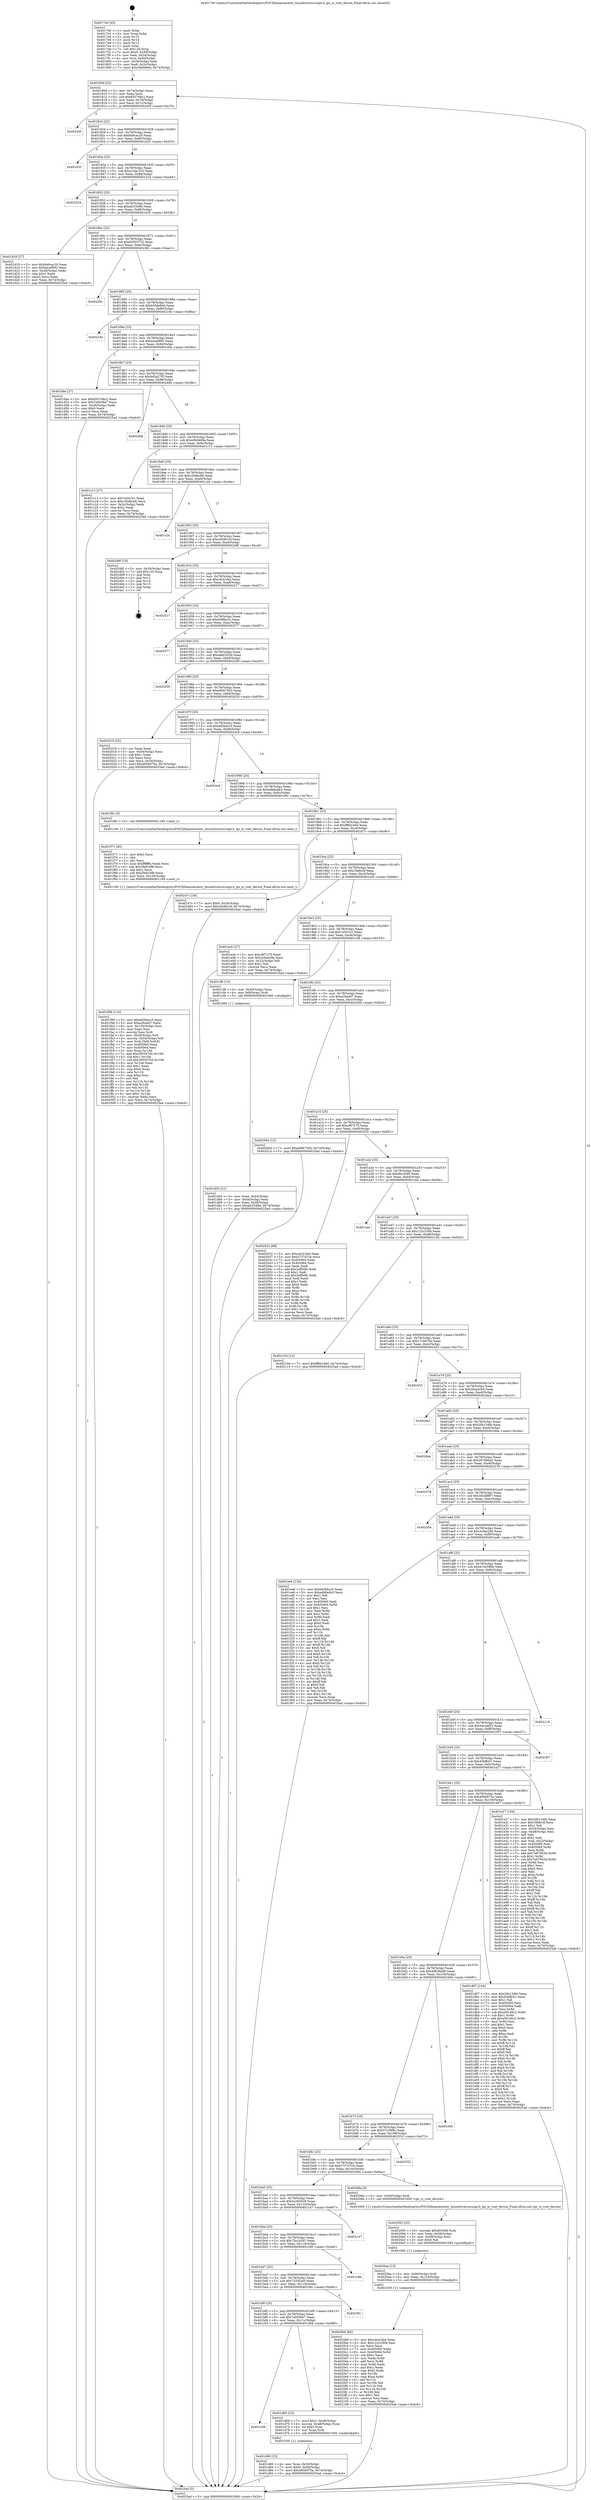 digraph "0x4017e0" {
  label = "0x4017e0 (/mnt/c/Users/mathe/Desktop/tcc/POCII/binaries/extr_linuxdriversscsiipr.h_ipr_is_vset_device_Final-ollvm.out::main(0))"
  labelloc = "t"
  node[shape=record]

  Entry [label="",width=0.3,height=0.3,shape=circle,fillcolor=black,style=filled]
  "0x40180d" [label="{
     0x40180d [23]\l
     | [instrs]\l
     &nbsp;&nbsp;0x40180d \<+3\>: mov -0x74(%rbp),%eax\l
     &nbsp;&nbsp;0x401810 \<+2\>: mov %eax,%ecx\l
     &nbsp;&nbsp;0x401812 \<+6\>: sub $0x855766c2,%ecx\l
     &nbsp;&nbsp;0x401818 \<+3\>: mov %eax,-0x78(%rbp)\l
     &nbsp;&nbsp;0x40181b \<+3\>: mov %ecx,-0x7c(%rbp)\l
     &nbsp;&nbsp;0x40181e \<+6\>: je 000000000040245f \<main+0xc7f\>\l
  }"]
  "0x40245f" [label="{
     0x40245f\l
  }", style=dashed]
  "0x401824" [label="{
     0x401824 [22]\l
     | [instrs]\l
     &nbsp;&nbsp;0x401824 \<+5\>: jmp 0000000000401829 \<main+0x49\>\l
     &nbsp;&nbsp;0x401829 \<+3\>: mov -0x78(%rbp),%eax\l
     &nbsp;&nbsp;0x40182c \<+5\>: sub $0x8a9cac20,%eax\l
     &nbsp;&nbsp;0x401831 \<+3\>: mov %eax,-0x80(%rbp)\l
     &nbsp;&nbsp;0x401834 \<+6\>: je 0000000000401d33 \<main+0x553\>\l
  }"]
  Exit [label="",width=0.3,height=0.3,shape=circle,fillcolor=black,style=filled,peripheries=2]
  "0x401d33" [label="{
     0x401d33\l
  }", style=dashed]
  "0x40183a" [label="{
     0x40183a [25]\l
     | [instrs]\l
     &nbsp;&nbsp;0x40183a \<+5\>: jmp 000000000040183f \<main+0x5f\>\l
     &nbsp;&nbsp;0x40183f \<+3\>: mov -0x78(%rbp),%eax\l
     &nbsp;&nbsp;0x401842 \<+5\>: sub $0xa10ac310,%eax\l
     &nbsp;&nbsp;0x401847 \<+6\>: mov %eax,-0x84(%rbp)\l
     &nbsp;&nbsp;0x40184d \<+6\>: je 0000000000402224 \<main+0xa44\>\l
  }"]
  "0x4020b9" [label="{
     0x4020b9 [84]\l
     | [instrs]\l
     &nbsp;&nbsp;0x4020b9 \<+5\>: mov $0xcdc41fa4,%eax\l
     &nbsp;&nbsp;0x4020be \<+5\>: mov $0x122c330b,%esi\l
     &nbsp;&nbsp;0x4020c3 \<+2\>: xor %ecx,%ecx\l
     &nbsp;&nbsp;0x4020c5 \<+7\>: mov 0x405060,%edx\l
     &nbsp;&nbsp;0x4020cc \<+8\>: mov 0x405064,%r8d\l
     &nbsp;&nbsp;0x4020d4 \<+3\>: sub $0x1,%ecx\l
     &nbsp;&nbsp;0x4020d7 \<+3\>: mov %edx,%r9d\l
     &nbsp;&nbsp;0x4020da \<+3\>: add %ecx,%r9d\l
     &nbsp;&nbsp;0x4020dd \<+4\>: imul %r9d,%edx\l
     &nbsp;&nbsp;0x4020e1 \<+3\>: and $0x1,%edx\l
     &nbsp;&nbsp;0x4020e4 \<+3\>: cmp $0x0,%edx\l
     &nbsp;&nbsp;0x4020e7 \<+4\>: sete %r10b\l
     &nbsp;&nbsp;0x4020eb \<+4\>: cmp $0xa,%r8d\l
     &nbsp;&nbsp;0x4020ef \<+4\>: setl %r11b\l
     &nbsp;&nbsp;0x4020f3 \<+3\>: mov %r10b,%bl\l
     &nbsp;&nbsp;0x4020f6 \<+3\>: and %r11b,%bl\l
     &nbsp;&nbsp;0x4020f9 \<+3\>: xor %r11b,%r10b\l
     &nbsp;&nbsp;0x4020fc \<+3\>: or %r10b,%bl\l
     &nbsp;&nbsp;0x4020ff \<+3\>: test $0x1,%bl\l
     &nbsp;&nbsp;0x402102 \<+3\>: cmovne %esi,%eax\l
     &nbsp;&nbsp;0x402105 \<+3\>: mov %eax,-0x74(%rbp)\l
     &nbsp;&nbsp;0x402108 \<+5\>: jmp 00000000004025ad \<main+0xdcd\>\l
  }"]
  "0x402224" [label="{
     0x402224\l
  }", style=dashed]
  "0x401853" [label="{
     0x401853 [25]\l
     | [instrs]\l
     &nbsp;&nbsp;0x401853 \<+5\>: jmp 0000000000401858 \<main+0x78\>\l
     &nbsp;&nbsp;0x401858 \<+3\>: mov -0x78(%rbp),%eax\l
     &nbsp;&nbsp;0x40185b \<+5\>: sub $0xafc3348d,%eax\l
     &nbsp;&nbsp;0x401860 \<+6\>: mov %eax,-0x88(%rbp)\l
     &nbsp;&nbsp;0x401866 \<+6\>: je 0000000000401d18 \<main+0x538\>\l
  }"]
  "0x4020aa" [label="{
     0x4020aa [15]\l
     | [instrs]\l
     &nbsp;&nbsp;0x4020aa \<+4\>: mov -0x50(%rbp),%rdi\l
     &nbsp;&nbsp;0x4020ae \<+6\>: mov %eax,-0x124(%rbp)\l
     &nbsp;&nbsp;0x4020b4 \<+5\>: call 0000000000401030 \<free@plt\>\l
     | [calls]\l
     &nbsp;&nbsp;0x401030 \{1\} (unknown)\l
  }"]
  "0x401d18" [label="{
     0x401d18 [27]\l
     | [instrs]\l
     &nbsp;&nbsp;0x401d18 \<+5\>: mov $0x8a9cac20,%eax\l
     &nbsp;&nbsp;0x401d1d \<+5\>: mov $0xbacaf992,%ecx\l
     &nbsp;&nbsp;0x401d22 \<+3\>: mov -0x28(%rbp),%edx\l
     &nbsp;&nbsp;0x401d25 \<+3\>: cmp $0x1,%edx\l
     &nbsp;&nbsp;0x401d28 \<+3\>: cmovl %ecx,%eax\l
     &nbsp;&nbsp;0x401d2b \<+3\>: mov %eax,-0x74(%rbp)\l
     &nbsp;&nbsp;0x401d2e \<+5\>: jmp 00000000004025ad \<main+0xdcd\>\l
  }"]
  "0x40186c" [label="{
     0x40186c [25]\l
     | [instrs]\l
     &nbsp;&nbsp;0x40186c \<+5\>: jmp 0000000000401871 \<main+0x91\>\l
     &nbsp;&nbsp;0x401871 \<+3\>: mov -0x78(%rbp),%eax\l
     &nbsp;&nbsp;0x401874 \<+5\>: sub $0xb2633732,%eax\l
     &nbsp;&nbsp;0x401879 \<+6\>: mov %eax,-0x8c(%rbp)\l
     &nbsp;&nbsp;0x40187f \<+6\>: je 0000000000402281 \<main+0xaa1\>\l
  }"]
  "0x402093" [label="{
     0x402093 [23]\l
     | [instrs]\l
     &nbsp;&nbsp;0x402093 \<+10\>: movabs $0x4030d6,%rdi\l
     &nbsp;&nbsp;0x40209d \<+3\>: mov %eax,-0x58(%rbp)\l
     &nbsp;&nbsp;0x4020a0 \<+3\>: mov -0x58(%rbp),%esi\l
     &nbsp;&nbsp;0x4020a3 \<+2\>: mov $0x0,%al\l
     &nbsp;&nbsp;0x4020a5 \<+5\>: call 0000000000401040 \<printf@plt\>\l
     | [calls]\l
     &nbsp;&nbsp;0x401040 \{1\} (unknown)\l
  }"]
  "0x402281" [label="{
     0x402281\l
  }", style=dashed]
  "0x401885" [label="{
     0x401885 [25]\l
     | [instrs]\l
     &nbsp;&nbsp;0x401885 \<+5\>: jmp 000000000040188a \<main+0xaa\>\l
     &nbsp;&nbsp;0x40188a \<+3\>: mov -0x78(%rbp),%eax\l
     &nbsp;&nbsp;0x40188d \<+5\>: sub $0xb50de8d4,%eax\l
     &nbsp;&nbsp;0x401892 \<+6\>: mov %eax,-0x90(%rbp)\l
     &nbsp;&nbsp;0x401898 \<+6\>: je 000000000040219a \<main+0x9ba\>\l
  }"]
  "0x401f99" [label="{
     0x401f99 [116]\l
     | [instrs]\l
     &nbsp;&nbsp;0x401f99 \<+5\>: mov $0xed3bbcc5,%ecx\l
     &nbsp;&nbsp;0x401f9e \<+5\>: mov $0xa26add7,%edx\l
     &nbsp;&nbsp;0x401fa3 \<+6\>: mov -0x120(%rbp),%esi\l
     &nbsp;&nbsp;0x401fa9 \<+3\>: imul %eax,%esi\l
     &nbsp;&nbsp;0x401fac \<+3\>: movslq %esi,%rdi\l
     &nbsp;&nbsp;0x401faf \<+4\>: mov -0x50(%rbp),%r8\l
     &nbsp;&nbsp;0x401fb3 \<+4\>: movslq -0x54(%rbp),%r9\l
     &nbsp;&nbsp;0x401fb7 \<+4\>: mov %rdi,(%r8,%r9,8)\l
     &nbsp;&nbsp;0x401fbb \<+7\>: mov 0x405060,%eax\l
     &nbsp;&nbsp;0x401fc2 \<+7\>: mov 0x405064,%esi\l
     &nbsp;&nbsp;0x401fc9 \<+3\>: mov %eax,%r10d\l
     &nbsp;&nbsp;0x401fcc \<+7\>: add $0x395547b5,%r10d\l
     &nbsp;&nbsp;0x401fd3 \<+4\>: sub $0x1,%r10d\l
     &nbsp;&nbsp;0x401fd7 \<+7\>: sub $0x395547b5,%r10d\l
     &nbsp;&nbsp;0x401fde \<+4\>: imul %r10d,%eax\l
     &nbsp;&nbsp;0x401fe2 \<+3\>: and $0x1,%eax\l
     &nbsp;&nbsp;0x401fe5 \<+3\>: cmp $0x0,%eax\l
     &nbsp;&nbsp;0x401fe8 \<+4\>: sete %r11b\l
     &nbsp;&nbsp;0x401fec \<+3\>: cmp $0xa,%esi\l
     &nbsp;&nbsp;0x401fef \<+3\>: setl %bl\l
     &nbsp;&nbsp;0x401ff2 \<+3\>: mov %r11b,%r14b\l
     &nbsp;&nbsp;0x401ff5 \<+3\>: and %bl,%r14b\l
     &nbsp;&nbsp;0x401ff8 \<+3\>: xor %bl,%r11b\l
     &nbsp;&nbsp;0x401ffb \<+3\>: or %r11b,%r14b\l
     &nbsp;&nbsp;0x401ffe \<+4\>: test $0x1,%r14b\l
     &nbsp;&nbsp;0x402002 \<+3\>: cmovne %edx,%ecx\l
     &nbsp;&nbsp;0x402005 \<+3\>: mov %ecx,-0x74(%rbp)\l
     &nbsp;&nbsp;0x402008 \<+5\>: jmp 00000000004025ad \<main+0xdcd\>\l
  }"]
  "0x40219a" [label="{
     0x40219a\l
  }", style=dashed]
  "0x40189e" [label="{
     0x40189e [25]\l
     | [instrs]\l
     &nbsp;&nbsp;0x40189e \<+5\>: jmp 00000000004018a3 \<main+0xc3\>\l
     &nbsp;&nbsp;0x4018a3 \<+3\>: mov -0x78(%rbp),%eax\l
     &nbsp;&nbsp;0x4018a6 \<+5\>: sub $0xbacaf992,%eax\l
     &nbsp;&nbsp;0x4018ab \<+6\>: mov %eax,-0x94(%rbp)\l
     &nbsp;&nbsp;0x4018b1 \<+6\>: je 0000000000401d4e \<main+0x56e\>\l
  }"]
  "0x401f71" [label="{
     0x401f71 [40]\l
     | [instrs]\l
     &nbsp;&nbsp;0x401f71 \<+5\>: mov $0x2,%ecx\l
     &nbsp;&nbsp;0x401f76 \<+1\>: cltd\l
     &nbsp;&nbsp;0x401f77 \<+2\>: idiv %ecx\l
     &nbsp;&nbsp;0x401f79 \<+6\>: imul $0xfffffffe,%edx,%ecx\l
     &nbsp;&nbsp;0x401f7f \<+6\>: add $0x2fe816f8,%ecx\l
     &nbsp;&nbsp;0x401f85 \<+3\>: add $0x1,%ecx\l
     &nbsp;&nbsp;0x401f88 \<+6\>: sub $0x2fe816f8,%ecx\l
     &nbsp;&nbsp;0x401f8e \<+6\>: mov %ecx,-0x120(%rbp)\l
     &nbsp;&nbsp;0x401f94 \<+5\>: call 0000000000401160 \<next_i\>\l
     | [calls]\l
     &nbsp;&nbsp;0x401160 \{1\} (/mnt/c/Users/mathe/Desktop/tcc/POCII/binaries/extr_linuxdriversscsiipr.h_ipr_is_vset_device_Final-ollvm.out::next_i)\l
  }"]
  "0x401d4e" [label="{
     0x401d4e [27]\l
     | [instrs]\l
     &nbsp;&nbsp;0x401d4e \<+5\>: mov $0x855766c2,%eax\l
     &nbsp;&nbsp;0x401d53 \<+5\>: mov $0x7a0058e7,%ecx\l
     &nbsp;&nbsp;0x401d58 \<+3\>: mov -0x28(%rbp),%edx\l
     &nbsp;&nbsp;0x401d5b \<+3\>: cmp $0x0,%edx\l
     &nbsp;&nbsp;0x401d5e \<+3\>: cmove %ecx,%eax\l
     &nbsp;&nbsp;0x401d61 \<+3\>: mov %eax,-0x74(%rbp)\l
     &nbsp;&nbsp;0x401d64 \<+5\>: jmp 00000000004025ad \<main+0xdcd\>\l
  }"]
  "0x4018b7" [label="{
     0x4018b7 [25]\l
     | [instrs]\l
     &nbsp;&nbsp;0x4018b7 \<+5\>: jmp 00000000004018bc \<main+0xdc\>\l
     &nbsp;&nbsp;0x4018bc \<+3\>: mov -0x78(%rbp),%eax\l
     &nbsp;&nbsp;0x4018bf \<+5\>: sub $0xbd5a27f5,%eax\l
     &nbsp;&nbsp;0x4018c4 \<+6\>: mov %eax,-0x98(%rbp)\l
     &nbsp;&nbsp;0x4018ca \<+6\>: je 000000000040246b \<main+0xc8b\>\l
  }"]
  "0x401d80" [label="{
     0x401d80 [23]\l
     | [instrs]\l
     &nbsp;&nbsp;0x401d80 \<+4\>: mov %rax,-0x50(%rbp)\l
     &nbsp;&nbsp;0x401d84 \<+7\>: movl $0x0,-0x54(%rbp)\l
     &nbsp;&nbsp;0x401d8b \<+7\>: movl $0x485b975a,-0x74(%rbp)\l
     &nbsp;&nbsp;0x401d92 \<+5\>: jmp 00000000004025ad \<main+0xdcd\>\l
  }"]
  "0x40246b" [label="{
     0x40246b\l
  }", style=dashed]
  "0x4018d0" [label="{
     0x4018d0 [25]\l
     | [instrs]\l
     &nbsp;&nbsp;0x4018d0 \<+5\>: jmp 00000000004018d5 \<main+0xf5\>\l
     &nbsp;&nbsp;0x4018d5 \<+3\>: mov -0x78(%rbp),%eax\l
     &nbsp;&nbsp;0x4018d8 \<+5\>: sub $0xc0b9469a,%eax\l
     &nbsp;&nbsp;0x4018dd \<+6\>: mov %eax,-0x9c(%rbp)\l
     &nbsp;&nbsp;0x4018e3 \<+6\>: je 0000000000401c13 \<main+0x433\>\l
  }"]
  "0x401c09" [label="{
     0x401c09\l
  }", style=dashed]
  "0x401c13" [label="{
     0x401c13 [27]\l
     | [instrs]\l
     &nbsp;&nbsp;0x401c13 \<+5\>: mov $0x7a541b1,%eax\l
     &nbsp;&nbsp;0x401c18 \<+5\>: mov $0xc20dbcb6,%ecx\l
     &nbsp;&nbsp;0x401c1d \<+3\>: mov -0x2c(%rbp),%edx\l
     &nbsp;&nbsp;0x401c20 \<+3\>: cmp $0x2,%edx\l
     &nbsp;&nbsp;0x401c23 \<+3\>: cmovne %ecx,%eax\l
     &nbsp;&nbsp;0x401c26 \<+3\>: mov %eax,-0x74(%rbp)\l
     &nbsp;&nbsp;0x401c29 \<+5\>: jmp 00000000004025ad \<main+0xdcd\>\l
  }"]
  "0x4018e9" [label="{
     0x4018e9 [25]\l
     | [instrs]\l
     &nbsp;&nbsp;0x4018e9 \<+5\>: jmp 00000000004018ee \<main+0x10e\>\l
     &nbsp;&nbsp;0x4018ee \<+3\>: mov -0x78(%rbp),%eax\l
     &nbsp;&nbsp;0x4018f1 \<+5\>: sub $0xc20dbcb6,%eax\l
     &nbsp;&nbsp;0x4018f6 \<+6\>: mov %eax,-0xa0(%rbp)\l
     &nbsp;&nbsp;0x4018fc \<+6\>: je 0000000000401c2e \<main+0x44e\>\l
  }"]
  "0x4025ad" [label="{
     0x4025ad [5]\l
     | [instrs]\l
     &nbsp;&nbsp;0x4025ad \<+5\>: jmp 000000000040180d \<main+0x2d\>\l
  }"]
  "0x4017e0" [label="{
     0x4017e0 [45]\l
     | [instrs]\l
     &nbsp;&nbsp;0x4017e0 \<+1\>: push %rbp\l
     &nbsp;&nbsp;0x4017e1 \<+3\>: mov %rsp,%rbp\l
     &nbsp;&nbsp;0x4017e4 \<+2\>: push %r15\l
     &nbsp;&nbsp;0x4017e6 \<+2\>: push %r14\l
     &nbsp;&nbsp;0x4017e8 \<+2\>: push %r12\l
     &nbsp;&nbsp;0x4017ea \<+1\>: push %rbx\l
     &nbsp;&nbsp;0x4017eb \<+7\>: sub $0x120,%rsp\l
     &nbsp;&nbsp;0x4017f2 \<+7\>: movl $0x0,-0x30(%rbp)\l
     &nbsp;&nbsp;0x4017f9 \<+3\>: mov %edi,-0x34(%rbp)\l
     &nbsp;&nbsp;0x4017fc \<+4\>: mov %rsi,-0x40(%rbp)\l
     &nbsp;&nbsp;0x401800 \<+3\>: mov -0x34(%rbp),%edi\l
     &nbsp;&nbsp;0x401803 \<+3\>: mov %edi,-0x2c(%rbp)\l
     &nbsp;&nbsp;0x401806 \<+7\>: movl $0xc0b9469a,-0x74(%rbp)\l
  }"]
  "0x401d69" [label="{
     0x401d69 [23]\l
     | [instrs]\l
     &nbsp;&nbsp;0x401d69 \<+7\>: movl $0x1,-0x48(%rbp)\l
     &nbsp;&nbsp;0x401d70 \<+4\>: movslq -0x48(%rbp),%rax\l
     &nbsp;&nbsp;0x401d74 \<+4\>: shl $0x3,%rax\l
     &nbsp;&nbsp;0x401d78 \<+3\>: mov %rax,%rdi\l
     &nbsp;&nbsp;0x401d7b \<+5\>: call 0000000000401050 \<malloc@plt\>\l
     | [calls]\l
     &nbsp;&nbsp;0x401050 \{1\} (unknown)\l
  }"]
  "0x401c2e" [label="{
     0x401c2e\l
  }", style=dashed]
  "0x401902" [label="{
     0x401902 [25]\l
     | [instrs]\l
     &nbsp;&nbsp;0x401902 \<+5\>: jmp 0000000000401907 \<main+0x127\>\l
     &nbsp;&nbsp;0x401907 \<+3\>: mov -0x78(%rbp),%eax\l
     &nbsp;&nbsp;0x40190a \<+5\>: sub $0xc45d61ef,%eax\l
     &nbsp;&nbsp;0x40190f \<+6\>: mov %eax,-0xa4(%rbp)\l
     &nbsp;&nbsp;0x401915 \<+6\>: je 000000000040248f \<main+0xcaf\>\l
  }"]
  "0x401bf0" [label="{
     0x401bf0 [25]\l
     | [instrs]\l
     &nbsp;&nbsp;0x401bf0 \<+5\>: jmp 0000000000401bf5 \<main+0x415\>\l
     &nbsp;&nbsp;0x401bf5 \<+3\>: mov -0x78(%rbp),%eax\l
     &nbsp;&nbsp;0x401bf8 \<+5\>: sub $0x7a0058e7,%eax\l
     &nbsp;&nbsp;0x401bfd \<+6\>: mov %eax,-0x11c(%rbp)\l
     &nbsp;&nbsp;0x401c03 \<+6\>: je 0000000000401d69 \<main+0x589\>\l
  }"]
  "0x40248f" [label="{
     0x40248f [19]\l
     | [instrs]\l
     &nbsp;&nbsp;0x40248f \<+3\>: mov -0x30(%rbp),%eax\l
     &nbsp;&nbsp;0x402492 \<+7\>: add $0x120,%rsp\l
     &nbsp;&nbsp;0x402499 \<+1\>: pop %rbx\l
     &nbsp;&nbsp;0x40249a \<+2\>: pop %r12\l
     &nbsp;&nbsp;0x40249c \<+2\>: pop %r14\l
     &nbsp;&nbsp;0x40249e \<+2\>: pop %r15\l
     &nbsp;&nbsp;0x4024a0 \<+1\>: pop %rbp\l
     &nbsp;&nbsp;0x4024a1 \<+1\>: ret\l
  }"]
  "0x40191b" [label="{
     0x40191b [25]\l
     | [instrs]\l
     &nbsp;&nbsp;0x40191b \<+5\>: jmp 0000000000401920 \<main+0x140\>\l
     &nbsp;&nbsp;0x401920 \<+3\>: mov -0x78(%rbp),%eax\l
     &nbsp;&nbsp;0x401923 \<+5\>: sub $0xcdc41fa4,%eax\l
     &nbsp;&nbsp;0x401928 \<+6\>: mov %eax,-0xa8(%rbp)\l
     &nbsp;&nbsp;0x40192e \<+6\>: je 0000000000402517 \<main+0xd37\>\l
  }"]
  "0x40236c" [label="{
     0x40236c\l
  }", style=dashed]
  "0x402517" [label="{
     0x402517\l
  }", style=dashed]
  "0x401934" [label="{
     0x401934 [25]\l
     | [instrs]\l
     &nbsp;&nbsp;0x401934 \<+5\>: jmp 0000000000401939 \<main+0x159\>\l
     &nbsp;&nbsp;0x401939 \<+3\>: mov -0x78(%rbp),%eax\l
     &nbsp;&nbsp;0x40193c \<+5\>: sub $0xd39fec3c,%eax\l
     &nbsp;&nbsp;0x401941 \<+6\>: mov %eax,-0xac(%rbp)\l
     &nbsp;&nbsp;0x401947 \<+6\>: je 0000000000402577 \<main+0xd97\>\l
  }"]
  "0x401bd7" [label="{
     0x401bd7 [25]\l
     | [instrs]\l
     &nbsp;&nbsp;0x401bd7 \<+5\>: jmp 0000000000401bdc \<main+0x3fc\>\l
     &nbsp;&nbsp;0x401bdc \<+3\>: mov -0x78(%rbp),%eax\l
     &nbsp;&nbsp;0x401bdf \<+5\>: sub $0x7335f2e0,%eax\l
     &nbsp;&nbsp;0x401be4 \<+6\>: mov %eax,-0x118(%rbp)\l
     &nbsp;&nbsp;0x401bea \<+6\>: je 000000000040236c \<main+0xb8c\>\l
  }"]
  "0x402577" [label="{
     0x402577\l
  }", style=dashed]
  "0x40194d" [label="{
     0x40194d [25]\l
     | [instrs]\l
     &nbsp;&nbsp;0x40194d \<+5\>: jmp 0000000000401952 \<main+0x172\>\l
     &nbsp;&nbsp;0x401952 \<+3\>: mov -0x78(%rbp),%eax\l
     &nbsp;&nbsp;0x401955 \<+5\>: sub $0xdddc552b,%eax\l
     &nbsp;&nbsp;0x40195a \<+6\>: mov %eax,-0xb0(%rbp)\l
     &nbsp;&nbsp;0x401960 \<+6\>: je 0000000000402209 \<main+0xa29\>\l
  }"]
  "0x401c86" [label="{
     0x401c86\l
  }", style=dashed]
  "0x402209" [label="{
     0x402209\l
  }", style=dashed]
  "0x401966" [label="{
     0x401966 [25]\l
     | [instrs]\l
     &nbsp;&nbsp;0x401966 \<+5\>: jmp 000000000040196b \<main+0x18b\>\l
     &nbsp;&nbsp;0x40196b \<+3\>: mov -0x78(%rbp),%eax\l
     &nbsp;&nbsp;0x40196e \<+5\>: sub $0xe60675d3,%eax\l
     &nbsp;&nbsp;0x401973 \<+6\>: mov %eax,-0xb4(%rbp)\l
     &nbsp;&nbsp;0x401979 \<+6\>: je 0000000000402019 \<main+0x839\>\l
  }"]
  "0x401bbe" [label="{
     0x401bbe [25]\l
     | [instrs]\l
     &nbsp;&nbsp;0x401bbe \<+5\>: jmp 0000000000401bc3 \<main+0x3e3\>\l
     &nbsp;&nbsp;0x401bc3 \<+3\>: mov -0x78(%rbp),%eax\l
     &nbsp;&nbsp;0x401bc6 \<+5\>: sub $0x72e1a3d1,%eax\l
     &nbsp;&nbsp;0x401bcb \<+6\>: mov %eax,-0x114(%rbp)\l
     &nbsp;&nbsp;0x401bd1 \<+6\>: je 0000000000401c86 \<main+0x4a6\>\l
  }"]
  "0x402019" [label="{
     0x402019 [25]\l
     | [instrs]\l
     &nbsp;&nbsp;0x402019 \<+2\>: xor %eax,%eax\l
     &nbsp;&nbsp;0x40201b \<+3\>: mov -0x54(%rbp),%ecx\l
     &nbsp;&nbsp;0x40201e \<+3\>: sub $0x1,%eax\l
     &nbsp;&nbsp;0x402021 \<+2\>: sub %eax,%ecx\l
     &nbsp;&nbsp;0x402023 \<+3\>: mov %ecx,-0x54(%rbp)\l
     &nbsp;&nbsp;0x402026 \<+7\>: movl $0x485b975a,-0x74(%rbp)\l
     &nbsp;&nbsp;0x40202d \<+5\>: jmp 00000000004025ad \<main+0xdcd\>\l
  }"]
  "0x40197f" [label="{
     0x40197f [25]\l
     | [instrs]\l
     &nbsp;&nbsp;0x40197f \<+5\>: jmp 0000000000401984 \<main+0x1a4\>\l
     &nbsp;&nbsp;0x401984 \<+3\>: mov -0x78(%rbp),%eax\l
     &nbsp;&nbsp;0x401987 \<+5\>: sub $0xed3bbcc5,%eax\l
     &nbsp;&nbsp;0x40198c \<+6\>: mov %eax,-0xb8(%rbp)\l
     &nbsp;&nbsp;0x401992 \<+6\>: je 00000000004024c6 \<main+0xce6\>\l
  }"]
  "0x402147" [label="{
     0x402147\l
  }", style=dashed]
  "0x4024c6" [label="{
     0x4024c6\l
  }", style=dashed]
  "0x401998" [label="{
     0x401998 [25]\l
     | [instrs]\l
     &nbsp;&nbsp;0x401998 \<+5\>: jmp 000000000040199d \<main+0x1bd\>\l
     &nbsp;&nbsp;0x40199d \<+3\>: mov -0x78(%rbp),%eax\l
     &nbsp;&nbsp;0x4019a0 \<+5\>: sub $0xedb8a4b3,%eax\l
     &nbsp;&nbsp;0x4019a5 \<+6\>: mov %eax,-0xbc(%rbp)\l
     &nbsp;&nbsp;0x4019ab \<+6\>: je 0000000000401f6c \<main+0x78c\>\l
  }"]
  "0x401ba5" [label="{
     0x401ba5 [25]\l
     | [instrs]\l
     &nbsp;&nbsp;0x401ba5 \<+5\>: jmp 0000000000401baa \<main+0x3ca\>\l
     &nbsp;&nbsp;0x401baa \<+3\>: mov -0x78(%rbp),%eax\l
     &nbsp;&nbsp;0x401bad \<+5\>: sub $0x5a265029,%eax\l
     &nbsp;&nbsp;0x401bb2 \<+6\>: mov %eax,-0x110(%rbp)\l
     &nbsp;&nbsp;0x401bb8 \<+6\>: je 0000000000402147 \<main+0x967\>\l
  }"]
  "0x401f6c" [label="{
     0x401f6c [5]\l
     | [instrs]\l
     &nbsp;&nbsp;0x401f6c \<+5\>: call 0000000000401160 \<next_i\>\l
     | [calls]\l
     &nbsp;&nbsp;0x401160 \{1\} (/mnt/c/Users/mathe/Desktop/tcc/POCII/binaries/extr_linuxdriversscsiipr.h_ipr_is_vset_device_Final-ollvm.out::next_i)\l
  }"]
  "0x4019b1" [label="{
     0x4019b1 [25]\l
     | [instrs]\l
     &nbsp;&nbsp;0x4019b1 \<+5\>: jmp 00000000004019b6 \<main+0x1d6\>\l
     &nbsp;&nbsp;0x4019b6 \<+3\>: mov -0x78(%rbp),%eax\l
     &nbsp;&nbsp;0x4019b9 \<+5\>: sub $0xff8d1d0d,%eax\l
     &nbsp;&nbsp;0x4019be \<+6\>: mov %eax,-0xc0(%rbp)\l
     &nbsp;&nbsp;0x4019c4 \<+6\>: je 000000000040247c \<main+0xc9c\>\l
  }"]
  "0x40208a" [label="{
     0x40208a [9]\l
     | [instrs]\l
     &nbsp;&nbsp;0x40208a \<+4\>: mov -0x50(%rbp),%rdi\l
     &nbsp;&nbsp;0x40208e \<+5\>: call 0000000000401600 \<ipr_is_vset_device\>\l
     | [calls]\l
     &nbsp;&nbsp;0x401600 \{1\} (/mnt/c/Users/mathe/Desktop/tcc/POCII/binaries/extr_linuxdriversscsiipr.h_ipr_is_vset_device_Final-ollvm.out::ipr_is_vset_device)\l
  }"]
  "0x40247c" [label="{
     0x40247c [19]\l
     | [instrs]\l
     &nbsp;&nbsp;0x40247c \<+7\>: movl $0x0,-0x30(%rbp)\l
     &nbsp;&nbsp;0x402483 \<+7\>: movl $0xc45d61ef,-0x74(%rbp)\l
     &nbsp;&nbsp;0x40248a \<+5\>: jmp 00000000004025ad \<main+0xdcd\>\l
  }"]
  "0x4019ca" [label="{
     0x4019ca [25]\l
     | [instrs]\l
     &nbsp;&nbsp;0x4019ca \<+5\>: jmp 00000000004019cf \<main+0x1ef\>\l
     &nbsp;&nbsp;0x4019cf \<+3\>: mov -0x78(%rbp),%eax\l
     &nbsp;&nbsp;0x4019d2 \<+5\>: sub $0x19b8c5f,%eax\l
     &nbsp;&nbsp;0x4019d7 \<+6\>: mov %eax,-0xc4(%rbp)\l
     &nbsp;&nbsp;0x4019dd \<+6\>: je 0000000000401ecb \<main+0x6eb\>\l
  }"]
  "0x401b8c" [label="{
     0x401b8c [25]\l
     | [instrs]\l
     &nbsp;&nbsp;0x401b8c \<+5\>: jmp 0000000000401b91 \<main+0x3b1\>\l
     &nbsp;&nbsp;0x401b91 \<+3\>: mov -0x78(%rbp),%eax\l
     &nbsp;&nbsp;0x401b94 \<+5\>: sub $0x5737d7cb,%eax\l
     &nbsp;&nbsp;0x401b99 \<+6\>: mov %eax,-0x10c(%rbp)\l
     &nbsp;&nbsp;0x401b9f \<+6\>: je 000000000040208a \<main+0x8aa\>\l
  }"]
  "0x401ecb" [label="{
     0x401ecb [27]\l
     | [instrs]\l
     &nbsp;&nbsp;0x401ecb \<+5\>: mov $0xc8f7275,%eax\l
     &nbsp;&nbsp;0x401ed0 \<+5\>: mov $0x3c0ee29e,%ecx\l
     &nbsp;&nbsp;0x401ed5 \<+3\>: mov -0x22(%rbp),%dl\l
     &nbsp;&nbsp;0x401ed8 \<+3\>: test $0x1,%dl\l
     &nbsp;&nbsp;0x401edb \<+3\>: cmovne %ecx,%eax\l
     &nbsp;&nbsp;0x401ede \<+3\>: mov %eax,-0x74(%rbp)\l
     &nbsp;&nbsp;0x401ee1 \<+5\>: jmp 00000000004025ad \<main+0xdcd\>\l
  }"]
  "0x4019e3" [label="{
     0x4019e3 [25]\l
     | [instrs]\l
     &nbsp;&nbsp;0x4019e3 \<+5\>: jmp 00000000004019e8 \<main+0x208\>\l
     &nbsp;&nbsp;0x4019e8 \<+3\>: mov -0x78(%rbp),%eax\l
     &nbsp;&nbsp;0x4019eb \<+5\>: sub $0x7a541b1,%eax\l
     &nbsp;&nbsp;0x4019f0 \<+6\>: mov %eax,-0xc8(%rbp)\l
     &nbsp;&nbsp;0x4019f6 \<+6\>: je 0000000000401cf6 \<main+0x516\>\l
  }"]
  "0x402552" [label="{
     0x402552\l
  }", style=dashed]
  "0x401cf6" [label="{
     0x401cf6 [13]\l
     | [instrs]\l
     &nbsp;&nbsp;0x401cf6 \<+4\>: mov -0x40(%rbp),%rax\l
     &nbsp;&nbsp;0x401cfa \<+4\>: mov 0x8(%rax),%rdi\l
     &nbsp;&nbsp;0x401cfe \<+5\>: call 0000000000401060 \<atoi@plt\>\l
     | [calls]\l
     &nbsp;&nbsp;0x401060 \{1\} (unknown)\l
  }"]
  "0x4019fc" [label="{
     0x4019fc [25]\l
     | [instrs]\l
     &nbsp;&nbsp;0x4019fc \<+5\>: jmp 0000000000401a01 \<main+0x221\>\l
     &nbsp;&nbsp;0x401a01 \<+3\>: mov -0x78(%rbp),%eax\l
     &nbsp;&nbsp;0x401a04 \<+5\>: sub $0xa26add7,%eax\l
     &nbsp;&nbsp;0x401a09 \<+6\>: mov %eax,-0xcc(%rbp)\l
     &nbsp;&nbsp;0x401a0f \<+6\>: je 000000000040200d \<main+0x82d\>\l
  }"]
  "0x401d03" [label="{
     0x401d03 [21]\l
     | [instrs]\l
     &nbsp;&nbsp;0x401d03 \<+3\>: mov %eax,-0x44(%rbp)\l
     &nbsp;&nbsp;0x401d06 \<+3\>: mov -0x44(%rbp),%eax\l
     &nbsp;&nbsp;0x401d09 \<+3\>: mov %eax,-0x28(%rbp)\l
     &nbsp;&nbsp;0x401d0c \<+7\>: movl $0xafc3348d,-0x74(%rbp)\l
     &nbsp;&nbsp;0x401d13 \<+5\>: jmp 00000000004025ad \<main+0xdcd\>\l
  }"]
  "0x401b73" [label="{
     0x401b73 [25]\l
     | [instrs]\l
     &nbsp;&nbsp;0x401b73 \<+5\>: jmp 0000000000401b78 \<main+0x398\>\l
     &nbsp;&nbsp;0x401b78 \<+3\>: mov -0x78(%rbp),%eax\l
     &nbsp;&nbsp;0x401b7b \<+5\>: sub $0x57239f0c,%eax\l
     &nbsp;&nbsp;0x401b80 \<+6\>: mov %eax,-0x108(%rbp)\l
     &nbsp;&nbsp;0x401b86 \<+6\>: je 0000000000402552 \<main+0xd72\>\l
  }"]
  "0x40200d" [label="{
     0x40200d [12]\l
     | [instrs]\l
     &nbsp;&nbsp;0x40200d \<+7\>: movl $0xe60675d3,-0x74(%rbp)\l
     &nbsp;&nbsp;0x402014 \<+5\>: jmp 00000000004025ad \<main+0xdcd\>\l
  }"]
  "0x401a15" [label="{
     0x401a15 [25]\l
     | [instrs]\l
     &nbsp;&nbsp;0x401a15 \<+5\>: jmp 0000000000401a1a \<main+0x23a\>\l
     &nbsp;&nbsp;0x401a1a \<+3\>: mov -0x78(%rbp),%eax\l
     &nbsp;&nbsp;0x401a1d \<+5\>: sub $0xc8f7275,%eax\l
     &nbsp;&nbsp;0x401a22 \<+6\>: mov %eax,-0xd0(%rbp)\l
     &nbsp;&nbsp;0x401a28 \<+6\>: je 0000000000402032 \<main+0x852\>\l
  }"]
  "0x4023d0" [label="{
     0x4023d0\l
  }", style=dashed]
  "0x402032" [label="{
     0x402032 [88]\l
     | [instrs]\l
     &nbsp;&nbsp;0x402032 \<+5\>: mov $0xcdc41fa4,%eax\l
     &nbsp;&nbsp;0x402037 \<+5\>: mov $0x5737d7cb,%ecx\l
     &nbsp;&nbsp;0x40203c \<+7\>: mov 0x405060,%edx\l
     &nbsp;&nbsp;0x402043 \<+7\>: mov 0x405064,%esi\l
     &nbsp;&nbsp;0x40204a \<+2\>: mov %edx,%edi\l
     &nbsp;&nbsp;0x40204c \<+6\>: add $0x2eff30fc,%edi\l
     &nbsp;&nbsp;0x402052 \<+3\>: sub $0x1,%edi\l
     &nbsp;&nbsp;0x402055 \<+6\>: sub $0x2eff30fc,%edi\l
     &nbsp;&nbsp;0x40205b \<+3\>: imul %edi,%edx\l
     &nbsp;&nbsp;0x40205e \<+3\>: and $0x1,%edx\l
     &nbsp;&nbsp;0x402061 \<+3\>: cmp $0x0,%edx\l
     &nbsp;&nbsp;0x402064 \<+4\>: sete %r8b\l
     &nbsp;&nbsp;0x402068 \<+3\>: cmp $0xa,%esi\l
     &nbsp;&nbsp;0x40206b \<+4\>: setl %r9b\l
     &nbsp;&nbsp;0x40206f \<+3\>: mov %r8b,%r10b\l
     &nbsp;&nbsp;0x402072 \<+3\>: and %r9b,%r10b\l
     &nbsp;&nbsp;0x402075 \<+3\>: xor %r9b,%r8b\l
     &nbsp;&nbsp;0x402078 \<+3\>: or %r8b,%r10b\l
     &nbsp;&nbsp;0x40207b \<+4\>: test $0x1,%r10b\l
     &nbsp;&nbsp;0x40207f \<+3\>: cmovne %ecx,%eax\l
     &nbsp;&nbsp;0x402082 \<+3\>: mov %eax,-0x74(%rbp)\l
     &nbsp;&nbsp;0x402085 \<+5\>: jmp 00000000004025ad \<main+0xdcd\>\l
  }"]
  "0x401a2e" [label="{
     0x401a2e [25]\l
     | [instrs]\l
     &nbsp;&nbsp;0x401a2e \<+5\>: jmp 0000000000401a33 \<main+0x253\>\l
     &nbsp;&nbsp;0x401a33 \<+3\>: mov -0x78(%rbp),%eax\l
     &nbsp;&nbsp;0x401a36 \<+5\>: sub $0xdbc3040,%eax\l
     &nbsp;&nbsp;0x401a3b \<+6\>: mov %eax,-0xd4(%rbp)\l
     &nbsp;&nbsp;0x401a41 \<+6\>: je 0000000000401cea \<main+0x50a\>\l
  }"]
  "0x401b5a" [label="{
     0x401b5a [25]\l
     | [instrs]\l
     &nbsp;&nbsp;0x401b5a \<+5\>: jmp 0000000000401b5f \<main+0x37f\>\l
     &nbsp;&nbsp;0x401b5f \<+3\>: mov -0x78(%rbp),%eax\l
     &nbsp;&nbsp;0x401b62 \<+5\>: sub $0x4d639a98,%eax\l
     &nbsp;&nbsp;0x401b67 \<+6\>: mov %eax,-0x104(%rbp)\l
     &nbsp;&nbsp;0x401b6d \<+6\>: je 00000000004023d0 \<main+0xbf0\>\l
  }"]
  "0x401cea" [label="{
     0x401cea\l
  }", style=dashed]
  "0x401a47" [label="{
     0x401a47 [25]\l
     | [instrs]\l
     &nbsp;&nbsp;0x401a47 \<+5\>: jmp 0000000000401a4c \<main+0x26c\>\l
     &nbsp;&nbsp;0x401a4c \<+3\>: mov -0x78(%rbp),%eax\l
     &nbsp;&nbsp;0x401a4f \<+5\>: sub $0x122c330b,%eax\l
     &nbsp;&nbsp;0x401a54 \<+6\>: mov %eax,-0xd8(%rbp)\l
     &nbsp;&nbsp;0x401a5a \<+6\>: je 000000000040210d \<main+0x92d\>\l
  }"]
  "0x401d97" [label="{
     0x401d97 [144]\l
     | [instrs]\l
     &nbsp;&nbsp;0x401d97 \<+5\>: mov $0x20b134fe,%eax\l
     &nbsp;&nbsp;0x401d9c \<+5\>: mov $0x45bffc01,%ecx\l
     &nbsp;&nbsp;0x401da1 \<+2\>: mov $0x1,%dl\l
     &nbsp;&nbsp;0x401da3 \<+7\>: mov 0x405060,%esi\l
     &nbsp;&nbsp;0x401daa \<+7\>: mov 0x405064,%edi\l
     &nbsp;&nbsp;0x401db1 \<+3\>: mov %esi,%r8d\l
     &nbsp;&nbsp;0x401db4 \<+7\>: sub $0xa0f146c2,%r8d\l
     &nbsp;&nbsp;0x401dbb \<+4\>: sub $0x1,%r8d\l
     &nbsp;&nbsp;0x401dbf \<+7\>: add $0xa0f146c2,%r8d\l
     &nbsp;&nbsp;0x401dc6 \<+4\>: imul %r8d,%esi\l
     &nbsp;&nbsp;0x401dca \<+3\>: and $0x1,%esi\l
     &nbsp;&nbsp;0x401dcd \<+3\>: cmp $0x0,%esi\l
     &nbsp;&nbsp;0x401dd0 \<+4\>: sete %r9b\l
     &nbsp;&nbsp;0x401dd4 \<+3\>: cmp $0xa,%edi\l
     &nbsp;&nbsp;0x401dd7 \<+4\>: setl %r10b\l
     &nbsp;&nbsp;0x401ddb \<+3\>: mov %r9b,%r11b\l
     &nbsp;&nbsp;0x401dde \<+4\>: xor $0xff,%r11b\l
     &nbsp;&nbsp;0x401de2 \<+3\>: mov %r10b,%bl\l
     &nbsp;&nbsp;0x401de5 \<+3\>: xor $0xff,%bl\l
     &nbsp;&nbsp;0x401de8 \<+3\>: xor $0x0,%dl\l
     &nbsp;&nbsp;0x401deb \<+3\>: mov %r11b,%r14b\l
     &nbsp;&nbsp;0x401dee \<+4\>: and $0x0,%r14b\l
     &nbsp;&nbsp;0x401df2 \<+3\>: and %dl,%r9b\l
     &nbsp;&nbsp;0x401df5 \<+3\>: mov %bl,%r15b\l
     &nbsp;&nbsp;0x401df8 \<+4\>: and $0x0,%r15b\l
     &nbsp;&nbsp;0x401dfc \<+3\>: and %dl,%r10b\l
     &nbsp;&nbsp;0x401dff \<+3\>: or %r9b,%r14b\l
     &nbsp;&nbsp;0x401e02 \<+3\>: or %r10b,%r15b\l
     &nbsp;&nbsp;0x401e05 \<+3\>: xor %r15b,%r14b\l
     &nbsp;&nbsp;0x401e08 \<+3\>: or %bl,%r11b\l
     &nbsp;&nbsp;0x401e0b \<+4\>: xor $0xff,%r11b\l
     &nbsp;&nbsp;0x401e0f \<+3\>: or $0x0,%dl\l
     &nbsp;&nbsp;0x401e12 \<+3\>: and %dl,%r11b\l
     &nbsp;&nbsp;0x401e15 \<+3\>: or %r11b,%r14b\l
     &nbsp;&nbsp;0x401e18 \<+4\>: test $0x1,%r14b\l
     &nbsp;&nbsp;0x401e1c \<+3\>: cmovne %ecx,%eax\l
     &nbsp;&nbsp;0x401e1f \<+3\>: mov %eax,-0x74(%rbp)\l
     &nbsp;&nbsp;0x401e22 \<+5\>: jmp 00000000004025ad \<main+0xdcd\>\l
  }"]
  "0x40210d" [label="{
     0x40210d [12]\l
     | [instrs]\l
     &nbsp;&nbsp;0x40210d \<+7\>: movl $0xff8d1d0d,-0x74(%rbp)\l
     &nbsp;&nbsp;0x402114 \<+5\>: jmp 00000000004025ad \<main+0xdcd\>\l
  }"]
  "0x401a60" [label="{
     0x401a60 [25]\l
     | [instrs]\l
     &nbsp;&nbsp;0x401a60 \<+5\>: jmp 0000000000401a65 \<main+0x285\>\l
     &nbsp;&nbsp;0x401a65 \<+3\>: mov -0x78(%rbp),%eax\l
     &nbsp;&nbsp;0x401a68 \<+5\>: sub $0x17c0976e,%eax\l
     &nbsp;&nbsp;0x401a6d \<+6\>: mov %eax,-0xdc(%rbp)\l
     &nbsp;&nbsp;0x401a73 \<+6\>: je 0000000000402453 \<main+0xc73\>\l
  }"]
  "0x401b41" [label="{
     0x401b41 [25]\l
     | [instrs]\l
     &nbsp;&nbsp;0x401b41 \<+5\>: jmp 0000000000401b46 \<main+0x366\>\l
     &nbsp;&nbsp;0x401b46 \<+3\>: mov -0x78(%rbp),%eax\l
     &nbsp;&nbsp;0x401b49 \<+5\>: sub $0x485b975a,%eax\l
     &nbsp;&nbsp;0x401b4e \<+6\>: mov %eax,-0x100(%rbp)\l
     &nbsp;&nbsp;0x401b54 \<+6\>: je 0000000000401d97 \<main+0x5b7\>\l
  }"]
  "0x402453" [label="{
     0x402453\l
  }", style=dashed]
  "0x401a79" [label="{
     0x401a79 [25]\l
     | [instrs]\l
     &nbsp;&nbsp;0x401a79 \<+5\>: jmp 0000000000401a7e \<main+0x29e\>\l
     &nbsp;&nbsp;0x401a7e \<+3\>: mov -0x78(%rbp),%eax\l
     &nbsp;&nbsp;0x401a81 \<+5\>: sub $0x20ae4c04,%eax\l
     &nbsp;&nbsp;0x401a86 \<+6\>: mov %eax,-0xe0(%rbp)\l
     &nbsp;&nbsp;0x401a8c \<+6\>: je 00000000004024a2 \<main+0xcc2\>\l
  }"]
  "0x401e27" [label="{
     0x401e27 [164]\l
     | [instrs]\l
     &nbsp;&nbsp;0x401e27 \<+5\>: mov $0x20b134fe,%eax\l
     &nbsp;&nbsp;0x401e2c \<+5\>: mov $0x19b8c5f,%ecx\l
     &nbsp;&nbsp;0x401e31 \<+2\>: mov $0x1,%dl\l
     &nbsp;&nbsp;0x401e33 \<+3\>: mov -0x54(%rbp),%esi\l
     &nbsp;&nbsp;0x401e36 \<+3\>: cmp -0x48(%rbp),%esi\l
     &nbsp;&nbsp;0x401e39 \<+4\>: setl %dil\l
     &nbsp;&nbsp;0x401e3d \<+4\>: and $0x1,%dil\l
     &nbsp;&nbsp;0x401e41 \<+4\>: mov %dil,-0x22(%rbp)\l
     &nbsp;&nbsp;0x401e45 \<+7\>: mov 0x405060,%esi\l
     &nbsp;&nbsp;0x401e4c \<+8\>: mov 0x405064,%r8d\l
     &nbsp;&nbsp;0x401e54 \<+3\>: mov %esi,%r9d\l
     &nbsp;&nbsp;0x401e57 \<+7\>: add $0x7e679034,%r9d\l
     &nbsp;&nbsp;0x401e5e \<+4\>: sub $0x1,%r9d\l
     &nbsp;&nbsp;0x401e62 \<+7\>: sub $0x7e679034,%r9d\l
     &nbsp;&nbsp;0x401e69 \<+4\>: imul %r9d,%esi\l
     &nbsp;&nbsp;0x401e6d \<+3\>: and $0x1,%esi\l
     &nbsp;&nbsp;0x401e70 \<+3\>: cmp $0x0,%esi\l
     &nbsp;&nbsp;0x401e73 \<+4\>: sete %dil\l
     &nbsp;&nbsp;0x401e77 \<+4\>: cmp $0xa,%r8d\l
     &nbsp;&nbsp;0x401e7b \<+4\>: setl %r10b\l
     &nbsp;&nbsp;0x401e7f \<+3\>: mov %dil,%r11b\l
     &nbsp;&nbsp;0x401e82 \<+4\>: xor $0xff,%r11b\l
     &nbsp;&nbsp;0x401e86 \<+3\>: mov %r10b,%bl\l
     &nbsp;&nbsp;0x401e89 \<+3\>: xor $0xff,%bl\l
     &nbsp;&nbsp;0x401e8c \<+3\>: xor $0x1,%dl\l
     &nbsp;&nbsp;0x401e8f \<+3\>: mov %r11b,%r14b\l
     &nbsp;&nbsp;0x401e92 \<+4\>: and $0xff,%r14b\l
     &nbsp;&nbsp;0x401e96 \<+3\>: and %dl,%dil\l
     &nbsp;&nbsp;0x401e99 \<+3\>: mov %bl,%r15b\l
     &nbsp;&nbsp;0x401e9c \<+4\>: and $0xff,%r15b\l
     &nbsp;&nbsp;0x401ea0 \<+3\>: and %dl,%r10b\l
     &nbsp;&nbsp;0x401ea3 \<+3\>: or %dil,%r14b\l
     &nbsp;&nbsp;0x401ea6 \<+3\>: or %r10b,%r15b\l
     &nbsp;&nbsp;0x401ea9 \<+3\>: xor %r15b,%r14b\l
     &nbsp;&nbsp;0x401eac \<+3\>: or %bl,%r11b\l
     &nbsp;&nbsp;0x401eaf \<+4\>: xor $0xff,%r11b\l
     &nbsp;&nbsp;0x401eb3 \<+3\>: or $0x1,%dl\l
     &nbsp;&nbsp;0x401eb6 \<+3\>: and %dl,%r11b\l
     &nbsp;&nbsp;0x401eb9 \<+3\>: or %r11b,%r14b\l
     &nbsp;&nbsp;0x401ebc \<+4\>: test $0x1,%r14b\l
     &nbsp;&nbsp;0x401ec0 \<+3\>: cmovne %ecx,%eax\l
     &nbsp;&nbsp;0x401ec3 \<+3\>: mov %eax,-0x74(%rbp)\l
     &nbsp;&nbsp;0x401ec6 \<+5\>: jmp 00000000004025ad \<main+0xdcd\>\l
  }"]
  "0x4024a2" [label="{
     0x4024a2\l
  }", style=dashed]
  "0x401a92" [label="{
     0x401a92 [25]\l
     | [instrs]\l
     &nbsp;&nbsp;0x401a92 \<+5\>: jmp 0000000000401a97 \<main+0x2b7\>\l
     &nbsp;&nbsp;0x401a97 \<+3\>: mov -0x78(%rbp),%eax\l
     &nbsp;&nbsp;0x401a9a \<+5\>: sub $0x20b134fe,%eax\l
     &nbsp;&nbsp;0x401a9f \<+6\>: mov %eax,-0xe4(%rbp)\l
     &nbsp;&nbsp;0x401aa5 \<+6\>: je 00000000004024ba \<main+0xcda\>\l
  }"]
  "0x401b28" [label="{
     0x401b28 [25]\l
     | [instrs]\l
     &nbsp;&nbsp;0x401b28 \<+5\>: jmp 0000000000401b2d \<main+0x34d\>\l
     &nbsp;&nbsp;0x401b2d \<+3\>: mov -0x78(%rbp),%eax\l
     &nbsp;&nbsp;0x401b30 \<+5\>: sub $0x45bffc01,%eax\l
     &nbsp;&nbsp;0x401b35 \<+6\>: mov %eax,-0xfc(%rbp)\l
     &nbsp;&nbsp;0x401b3b \<+6\>: je 0000000000401e27 \<main+0x647\>\l
  }"]
  "0x4024ba" [label="{
     0x4024ba\l
  }", style=dashed]
  "0x401aab" [label="{
     0x401aab [25]\l
     | [instrs]\l
     &nbsp;&nbsp;0x401aab \<+5\>: jmp 0000000000401ab0 \<main+0x2d0\>\l
     &nbsp;&nbsp;0x401ab0 \<+3\>: mov -0x78(%rbp),%eax\l
     &nbsp;&nbsp;0x401ab3 \<+5\>: sub $0x267d96a2,%eax\l
     &nbsp;&nbsp;0x401ab8 \<+6\>: mov %eax,-0xe8(%rbp)\l
     &nbsp;&nbsp;0x401abe \<+6\>: je 0000000000402378 \<main+0xb98\>\l
  }"]
  "0x402307" [label="{
     0x402307\l
  }", style=dashed]
  "0x402378" [label="{
     0x402378\l
  }", style=dashed]
  "0x401ac4" [label="{
     0x401ac4 [25]\l
     | [instrs]\l
     &nbsp;&nbsp;0x401ac4 \<+5\>: jmp 0000000000401ac9 \<main+0x2e9\>\l
     &nbsp;&nbsp;0x401ac9 \<+3\>: mov -0x78(%rbp),%eax\l
     &nbsp;&nbsp;0x401acc \<+5\>: sub $0x392d8f97,%eax\l
     &nbsp;&nbsp;0x401ad1 \<+6\>: mov %eax,-0xec(%rbp)\l
     &nbsp;&nbsp;0x401ad7 \<+6\>: je 000000000040255e \<main+0xd7e\>\l
  }"]
  "0x401b0f" [label="{
     0x401b0f [25]\l
     | [instrs]\l
     &nbsp;&nbsp;0x401b0f \<+5\>: jmp 0000000000401b14 \<main+0x334\>\l
     &nbsp;&nbsp;0x401b14 \<+3\>: mov -0x78(%rbp),%eax\l
     &nbsp;&nbsp;0x401b17 \<+5\>: sub $0x44ccbf22,%eax\l
     &nbsp;&nbsp;0x401b1c \<+6\>: mov %eax,-0xf8(%rbp)\l
     &nbsp;&nbsp;0x401b22 \<+6\>: je 0000000000402307 \<main+0xb27\>\l
  }"]
  "0x40255e" [label="{
     0x40255e\l
  }", style=dashed]
  "0x401add" [label="{
     0x401add [25]\l
     | [instrs]\l
     &nbsp;&nbsp;0x401add \<+5\>: jmp 0000000000401ae2 \<main+0x302\>\l
     &nbsp;&nbsp;0x401ae2 \<+3\>: mov -0x78(%rbp),%eax\l
     &nbsp;&nbsp;0x401ae5 \<+5\>: sub $0x3c0ee29e,%eax\l
     &nbsp;&nbsp;0x401aea \<+6\>: mov %eax,-0xf0(%rbp)\l
     &nbsp;&nbsp;0x401af0 \<+6\>: je 0000000000401ee6 \<main+0x706\>\l
  }"]
  "0x402119" [label="{
     0x402119\l
  }", style=dashed]
  "0x401ee6" [label="{
     0x401ee6 [134]\l
     | [instrs]\l
     &nbsp;&nbsp;0x401ee6 \<+5\>: mov $0xed3bbcc5,%eax\l
     &nbsp;&nbsp;0x401eeb \<+5\>: mov $0xedb8a4b3,%ecx\l
     &nbsp;&nbsp;0x401ef0 \<+2\>: mov $0x1,%dl\l
     &nbsp;&nbsp;0x401ef2 \<+2\>: xor %esi,%esi\l
     &nbsp;&nbsp;0x401ef4 \<+7\>: mov 0x405060,%edi\l
     &nbsp;&nbsp;0x401efb \<+8\>: mov 0x405064,%r8d\l
     &nbsp;&nbsp;0x401f03 \<+3\>: sub $0x1,%esi\l
     &nbsp;&nbsp;0x401f06 \<+3\>: mov %edi,%r9d\l
     &nbsp;&nbsp;0x401f09 \<+3\>: add %esi,%r9d\l
     &nbsp;&nbsp;0x401f0c \<+4\>: imul %r9d,%edi\l
     &nbsp;&nbsp;0x401f10 \<+3\>: and $0x1,%edi\l
     &nbsp;&nbsp;0x401f13 \<+3\>: cmp $0x0,%edi\l
     &nbsp;&nbsp;0x401f16 \<+4\>: sete %r10b\l
     &nbsp;&nbsp;0x401f1a \<+4\>: cmp $0xa,%r8d\l
     &nbsp;&nbsp;0x401f1e \<+4\>: setl %r11b\l
     &nbsp;&nbsp;0x401f22 \<+3\>: mov %r10b,%bl\l
     &nbsp;&nbsp;0x401f25 \<+3\>: xor $0xff,%bl\l
     &nbsp;&nbsp;0x401f28 \<+3\>: mov %r11b,%r14b\l
     &nbsp;&nbsp;0x401f2b \<+4\>: xor $0xff,%r14b\l
     &nbsp;&nbsp;0x401f2f \<+3\>: xor $0x0,%dl\l
     &nbsp;&nbsp;0x401f32 \<+3\>: mov %bl,%r15b\l
     &nbsp;&nbsp;0x401f35 \<+4\>: and $0x0,%r15b\l
     &nbsp;&nbsp;0x401f39 \<+3\>: and %dl,%r10b\l
     &nbsp;&nbsp;0x401f3c \<+3\>: mov %r14b,%r12b\l
     &nbsp;&nbsp;0x401f3f \<+4\>: and $0x0,%r12b\l
     &nbsp;&nbsp;0x401f43 \<+3\>: and %dl,%r11b\l
     &nbsp;&nbsp;0x401f46 \<+3\>: or %r10b,%r15b\l
     &nbsp;&nbsp;0x401f49 \<+3\>: or %r11b,%r12b\l
     &nbsp;&nbsp;0x401f4c \<+3\>: xor %r12b,%r15b\l
     &nbsp;&nbsp;0x401f4f \<+3\>: or %r14b,%bl\l
     &nbsp;&nbsp;0x401f52 \<+3\>: xor $0xff,%bl\l
     &nbsp;&nbsp;0x401f55 \<+3\>: or $0x0,%dl\l
     &nbsp;&nbsp;0x401f58 \<+2\>: and %dl,%bl\l
     &nbsp;&nbsp;0x401f5a \<+3\>: or %bl,%r15b\l
     &nbsp;&nbsp;0x401f5d \<+4\>: test $0x1,%r15b\l
     &nbsp;&nbsp;0x401f61 \<+3\>: cmovne %ecx,%eax\l
     &nbsp;&nbsp;0x401f64 \<+3\>: mov %eax,-0x74(%rbp)\l
     &nbsp;&nbsp;0x401f67 \<+5\>: jmp 00000000004025ad \<main+0xdcd\>\l
  }"]
  "0x401af6" [label="{
     0x401af6 [25]\l
     | [instrs]\l
     &nbsp;&nbsp;0x401af6 \<+5\>: jmp 0000000000401afb \<main+0x31b\>\l
     &nbsp;&nbsp;0x401afb \<+3\>: mov -0x78(%rbp),%eax\l
     &nbsp;&nbsp;0x401afe \<+5\>: sub $0x4144596b,%eax\l
     &nbsp;&nbsp;0x401b03 \<+6\>: mov %eax,-0xf4(%rbp)\l
     &nbsp;&nbsp;0x401b09 \<+6\>: je 0000000000402119 \<main+0x939\>\l
  }"]
  Entry -> "0x4017e0" [label=" 1"]
  "0x40180d" -> "0x40245f" [label=" 0"]
  "0x40180d" -> "0x401824" [label=" 20"]
  "0x40248f" -> Exit [label=" 1"]
  "0x401824" -> "0x401d33" [label=" 0"]
  "0x401824" -> "0x40183a" [label=" 20"]
  "0x40247c" -> "0x4025ad" [label=" 1"]
  "0x40183a" -> "0x402224" [label=" 0"]
  "0x40183a" -> "0x401853" [label=" 20"]
  "0x40210d" -> "0x4025ad" [label=" 1"]
  "0x401853" -> "0x401d18" [label=" 1"]
  "0x401853" -> "0x40186c" [label=" 19"]
  "0x4020b9" -> "0x4025ad" [label=" 1"]
  "0x40186c" -> "0x402281" [label=" 0"]
  "0x40186c" -> "0x401885" [label=" 19"]
  "0x4020aa" -> "0x4020b9" [label=" 1"]
  "0x401885" -> "0x40219a" [label=" 0"]
  "0x401885" -> "0x40189e" [label=" 19"]
  "0x402093" -> "0x4020aa" [label=" 1"]
  "0x40189e" -> "0x401d4e" [label=" 1"]
  "0x40189e" -> "0x4018b7" [label=" 18"]
  "0x40208a" -> "0x402093" [label=" 1"]
  "0x4018b7" -> "0x40246b" [label=" 0"]
  "0x4018b7" -> "0x4018d0" [label=" 18"]
  "0x402032" -> "0x4025ad" [label=" 1"]
  "0x4018d0" -> "0x401c13" [label=" 1"]
  "0x4018d0" -> "0x4018e9" [label=" 17"]
  "0x401c13" -> "0x4025ad" [label=" 1"]
  "0x4017e0" -> "0x40180d" [label=" 1"]
  "0x4025ad" -> "0x40180d" [label=" 19"]
  "0x402019" -> "0x4025ad" [label=" 1"]
  "0x4018e9" -> "0x401c2e" [label=" 0"]
  "0x4018e9" -> "0x401902" [label=" 17"]
  "0x40200d" -> "0x4025ad" [label=" 1"]
  "0x401902" -> "0x40248f" [label=" 1"]
  "0x401902" -> "0x40191b" [label=" 16"]
  "0x401f71" -> "0x401f99" [label=" 1"]
  "0x40191b" -> "0x402517" [label=" 0"]
  "0x40191b" -> "0x401934" [label=" 16"]
  "0x401f6c" -> "0x401f71" [label=" 1"]
  "0x401934" -> "0x402577" [label=" 0"]
  "0x401934" -> "0x40194d" [label=" 16"]
  "0x401ecb" -> "0x4025ad" [label=" 2"]
  "0x40194d" -> "0x402209" [label=" 0"]
  "0x40194d" -> "0x401966" [label=" 16"]
  "0x401e27" -> "0x4025ad" [label=" 2"]
  "0x401966" -> "0x402019" [label=" 1"]
  "0x401966" -> "0x40197f" [label=" 15"]
  "0x401d80" -> "0x4025ad" [label=" 1"]
  "0x40197f" -> "0x4024c6" [label=" 0"]
  "0x40197f" -> "0x401998" [label=" 15"]
  "0x401d69" -> "0x401d80" [label=" 1"]
  "0x401998" -> "0x401f6c" [label=" 1"]
  "0x401998" -> "0x4019b1" [label=" 14"]
  "0x401bf0" -> "0x401d69" [label=" 1"]
  "0x4019b1" -> "0x40247c" [label=" 1"]
  "0x4019b1" -> "0x4019ca" [label=" 13"]
  "0x401f99" -> "0x4025ad" [label=" 1"]
  "0x4019ca" -> "0x401ecb" [label=" 2"]
  "0x4019ca" -> "0x4019e3" [label=" 11"]
  "0x401bd7" -> "0x40236c" [label=" 0"]
  "0x4019e3" -> "0x401cf6" [label=" 1"]
  "0x4019e3" -> "0x4019fc" [label=" 10"]
  "0x401cf6" -> "0x401d03" [label=" 1"]
  "0x401d03" -> "0x4025ad" [label=" 1"]
  "0x401d18" -> "0x4025ad" [label=" 1"]
  "0x401d4e" -> "0x4025ad" [label=" 1"]
  "0x401ee6" -> "0x4025ad" [label=" 1"]
  "0x4019fc" -> "0x40200d" [label=" 1"]
  "0x4019fc" -> "0x401a15" [label=" 9"]
  "0x401bbe" -> "0x401c86" [label=" 0"]
  "0x401a15" -> "0x402032" [label=" 1"]
  "0x401a15" -> "0x401a2e" [label=" 8"]
  "0x401d97" -> "0x4025ad" [label=" 2"]
  "0x401a2e" -> "0x401cea" [label=" 0"]
  "0x401a2e" -> "0x401a47" [label=" 8"]
  "0x401ba5" -> "0x402147" [label=" 0"]
  "0x401a47" -> "0x40210d" [label=" 1"]
  "0x401a47" -> "0x401a60" [label=" 7"]
  "0x401bf0" -> "0x401c09" [label=" 0"]
  "0x401a60" -> "0x402453" [label=" 0"]
  "0x401a60" -> "0x401a79" [label=" 7"]
  "0x401b8c" -> "0x40208a" [label=" 1"]
  "0x401a79" -> "0x4024a2" [label=" 0"]
  "0x401a79" -> "0x401a92" [label=" 7"]
  "0x401bd7" -> "0x401bf0" [label=" 1"]
  "0x401a92" -> "0x4024ba" [label=" 0"]
  "0x401a92" -> "0x401aab" [label=" 7"]
  "0x401b73" -> "0x402552" [label=" 0"]
  "0x401aab" -> "0x402378" [label=" 0"]
  "0x401aab" -> "0x401ac4" [label=" 7"]
  "0x401bbe" -> "0x401bd7" [label=" 1"]
  "0x401ac4" -> "0x40255e" [label=" 0"]
  "0x401ac4" -> "0x401add" [label=" 7"]
  "0x401b5a" -> "0x4023d0" [label=" 0"]
  "0x401add" -> "0x401ee6" [label=" 1"]
  "0x401add" -> "0x401af6" [label=" 6"]
  "0x401ba5" -> "0x401bbe" [label=" 1"]
  "0x401af6" -> "0x402119" [label=" 0"]
  "0x401af6" -> "0x401b0f" [label=" 6"]
  "0x401b5a" -> "0x401b73" [label=" 2"]
  "0x401b0f" -> "0x402307" [label=" 0"]
  "0x401b0f" -> "0x401b28" [label=" 6"]
  "0x401b73" -> "0x401b8c" [label=" 2"]
  "0x401b28" -> "0x401e27" [label=" 2"]
  "0x401b28" -> "0x401b41" [label=" 4"]
  "0x401b8c" -> "0x401ba5" [label=" 1"]
  "0x401b41" -> "0x401d97" [label=" 2"]
  "0x401b41" -> "0x401b5a" [label=" 2"]
}
